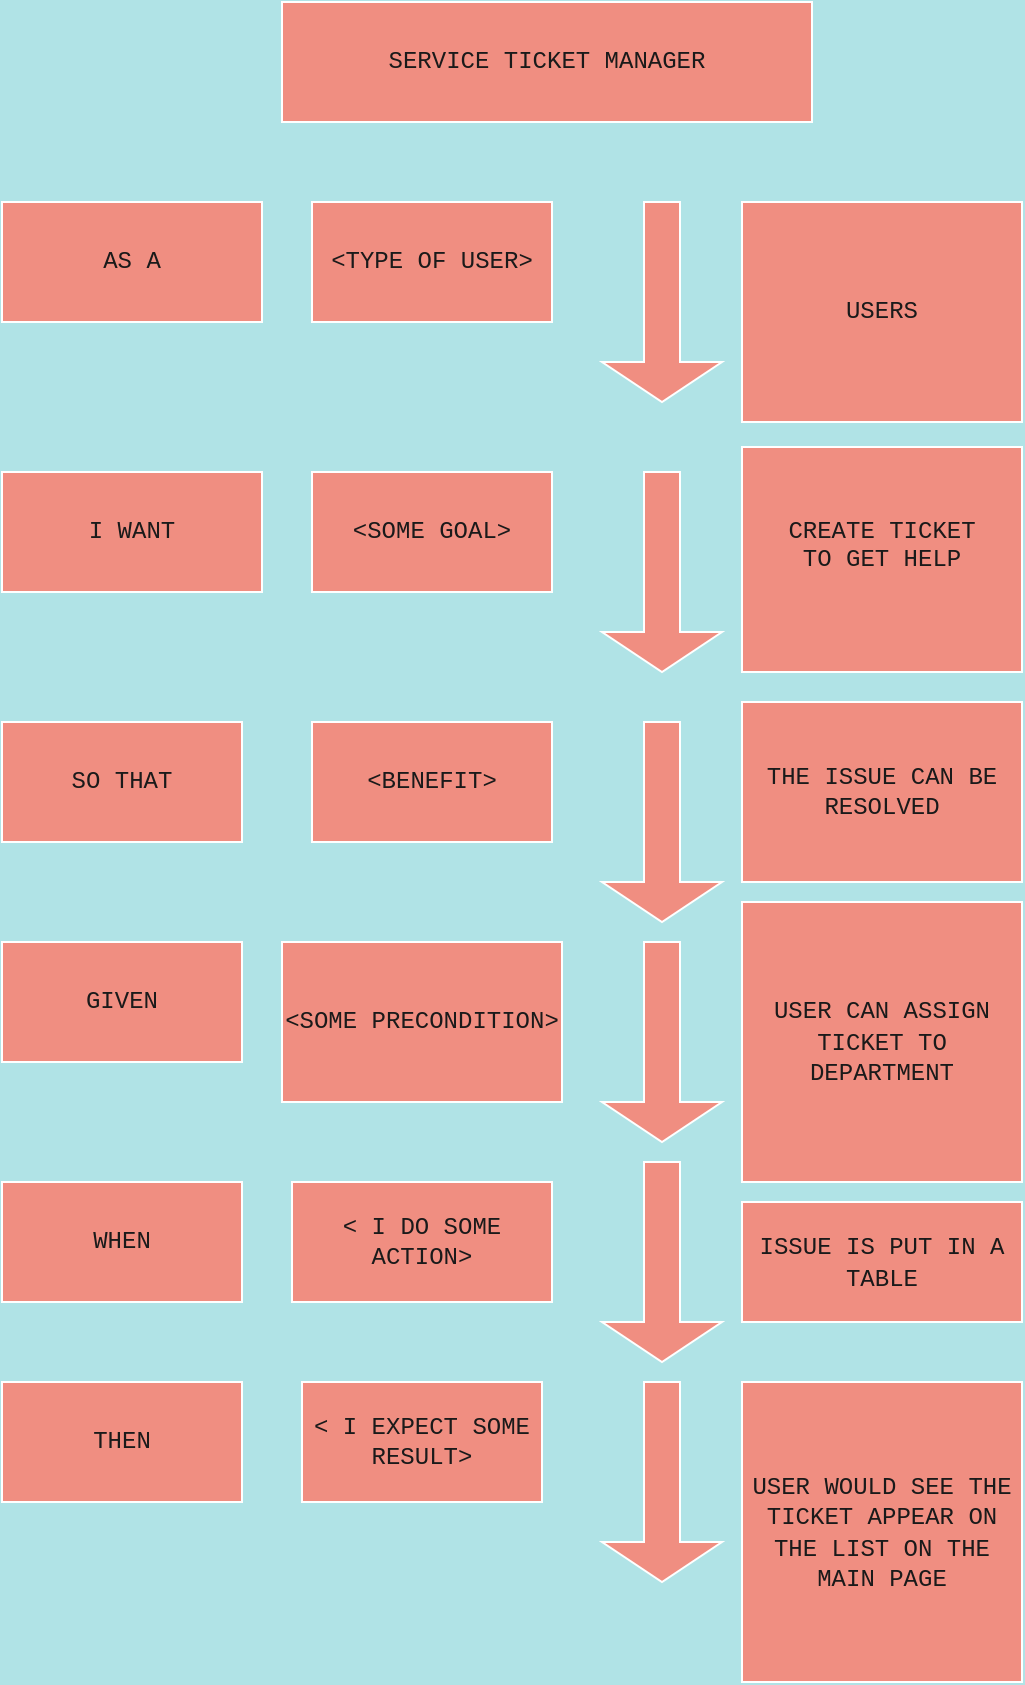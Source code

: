 <mxfile version="14.2.9" type="github">
  <diagram id="zMYpCoSei2aacMe3c_rN" name="Page-1">
    <mxGraphModel dx="701" dy="504" grid="1" gridSize="10" guides="1" tooltips="1" connect="1" arrows="1" fold="1" page="1" pageScale="1" pageWidth="850" pageHeight="1100" background="#B0E3E6" math="0" shadow="0">
      <root>
        <mxCell id="0" />
        <mxCell id="1" parent="0" />
        <mxCell id="tksjdtDxkMsfgXNRaNmm-1" value="AS A " style="rounded=0;whiteSpace=wrap;html=1;fillColor=#F08E81;strokeColor=#FFFFFF;fontColor=#1A1A1A;fontFamily=Courier New;" parent="1" vertex="1">
          <mxGeometry x="210" y="110" width="130" height="60" as="geometry" />
        </mxCell>
        <mxCell id="tksjdtDxkMsfgXNRaNmm-2" value="I WANT" style="rounded=0;whiteSpace=wrap;html=1;fillColor=#F08E81;strokeColor=#FFFFFF;fontColor=#1A1A1A;fontFamily=Courier New;" parent="1" vertex="1">
          <mxGeometry x="210" y="245" width="130" height="60" as="geometry" />
        </mxCell>
        <mxCell id="tksjdtDxkMsfgXNRaNmm-5" value="SO THAT" style="rounded=0;whiteSpace=wrap;html=1;fillColor=#F08E81;strokeColor=#FFFFFF;fontColor=#1A1A1A;fontFamily=Courier New;" parent="1" vertex="1">
          <mxGeometry x="210" y="370" width="120" height="60" as="geometry" />
        </mxCell>
        <mxCell id="tksjdtDxkMsfgXNRaNmm-7" value="&amp;lt;BENEFIT&amp;gt;" style="rounded=0;whiteSpace=wrap;html=1;fillColor=#F08E81;strokeColor=#FFFFFF;fontColor=#1A1A1A;fontFamily=Courier New;" parent="1" vertex="1">
          <mxGeometry x="365" y="370" width="120" height="60" as="geometry" />
        </mxCell>
        <mxCell id="tksjdtDxkMsfgXNRaNmm-13" value="" style="shape=singleArrow;direction=south;whiteSpace=wrap;html=1;fillColor=#F08E81;strokeColor=#FFFFFF;fontColor=#1A1A1A;fontFamily=Courier New;" parent="1" vertex="1">
          <mxGeometry x="510" y="590" width="60" height="100" as="geometry" />
        </mxCell>
        <mxCell id="tksjdtDxkMsfgXNRaNmm-19" value="&lt;div align=&quot;center&quot;&gt;&amp;lt;SOME PRECONDITION&amp;gt;&lt;/div&gt;" style="rounded=0;whiteSpace=wrap;html=1;sketch=0;strokeColor=#FFFFFF;fillColor=#F08E81;fontFamily=Courier New;fontColor=#1A1A1A;align=center;" parent="1" vertex="1">
          <mxGeometry x="350" y="480" width="140" height="80" as="geometry" />
        </mxCell>
        <mxCell id="tksjdtDxkMsfgXNRaNmm-20" value="&amp;lt;SOME GOAL&amp;gt;" style="rounded=0;whiteSpace=wrap;html=1;sketch=0;strokeColor=#FFFFFF;fillColor=#F08E81;fontFamily=Courier New;fontColor=#1A1A1A;" parent="1" vertex="1">
          <mxGeometry x="365" y="245" width="120" height="60" as="geometry" />
        </mxCell>
        <mxCell id="tksjdtDxkMsfgXNRaNmm-21" value="&amp;lt;TYPE OF USER&amp;gt;" style="rounded=0;whiteSpace=wrap;html=1;sketch=0;strokeColor=#FFFFFF;fillColor=#F08E81;fontFamily=Courier New;fontColor=#1A1A1A;" parent="1" vertex="1">
          <mxGeometry x="365" y="110" width="120" height="60" as="geometry" />
        </mxCell>
        <mxCell id="tksjdtDxkMsfgXNRaNmm-22" value="&amp;lt; I DO SOME ACTION&amp;gt;" style="rounded=0;whiteSpace=wrap;html=1;sketch=0;strokeColor=#FFFFFF;fillColor=#F08E81;fontFamily=Courier New;fontColor=#1A1A1A;" parent="1" vertex="1">
          <mxGeometry x="355" y="600" width="130" height="60" as="geometry" />
        </mxCell>
        <mxCell id="tksjdtDxkMsfgXNRaNmm-23" value="WHEN" style="rounded=0;whiteSpace=wrap;html=1;sketch=0;strokeColor=#FFFFFF;fillColor=#F08E81;fontFamily=Courier New;fontColor=#1A1A1A;" parent="1" vertex="1">
          <mxGeometry x="210" y="600" width="120" height="60" as="geometry" />
        </mxCell>
        <mxCell id="tksjdtDxkMsfgXNRaNmm-24" value="GIVEN" style="rounded=0;whiteSpace=wrap;html=1;sketch=0;strokeColor=#FFFFFF;fillColor=#F08E81;fontFamily=Courier New;fontColor=#1A1A1A;" parent="1" vertex="1">
          <mxGeometry x="210" y="480" width="120" height="60" as="geometry" />
        </mxCell>
        <mxCell id="tksjdtDxkMsfgXNRaNmm-25" value="&amp;lt; I EXPECT SOME RESULT&amp;gt;" style="rounded=0;whiteSpace=wrap;html=1;sketch=0;strokeColor=#FFFFFF;fillColor=#F08E81;fontFamily=Courier New;fontColor=#1A1A1A;" parent="1" vertex="1">
          <mxGeometry x="360" y="700" width="120" height="60" as="geometry" />
        </mxCell>
        <mxCell id="tksjdtDxkMsfgXNRaNmm-26" value="THEN" style="rounded=0;whiteSpace=wrap;html=1;sketch=0;strokeColor=#FFFFFF;fillColor=#F08E81;fontFamily=Courier New;fontColor=#1A1A1A;" parent="1" vertex="1">
          <mxGeometry x="210" y="700" width="120" height="60" as="geometry" />
        </mxCell>
        <mxCell id="tksjdtDxkMsfgXNRaNmm-27" value="USERS" style="rounded=0;whiteSpace=wrap;html=1;sketch=0;strokeColor=#FFFFFF;fillColor=#F08E81;fontFamily=Courier New;fontColor=#1A1A1A;" parent="1" vertex="1">
          <mxGeometry x="580" y="110" width="140" height="110" as="geometry" />
        </mxCell>
        <mxCell id="tksjdtDxkMsfgXNRaNmm-28" value="&lt;div&gt;CREATE TICKET&lt;/div&gt;&lt;div&gt;TO GET HELP &lt;br&gt;&lt;/div&gt;&lt;div&gt;&lt;br&gt;&lt;/div&gt;" style="rounded=0;whiteSpace=wrap;html=1;sketch=0;strokeColor=#FFFFFF;fillColor=#F08E81;fontFamily=Courier New;fontColor=#1A1A1A;" parent="1" vertex="1">
          <mxGeometry x="580" y="232.5" width="140" height="112.5" as="geometry" />
        </mxCell>
        <mxCell id="tksjdtDxkMsfgXNRaNmm-33" style="edgeStyle=orthogonalEdgeStyle;curved=0;rounded=1;sketch=0;orthogonalLoop=1;jettySize=auto;html=1;exitX=0.5;exitY=1;exitDx=0;exitDy=0;strokeColor=#182E3E;fontFamily=Courier New;fontColor=#1A1A1A;labelBackgroundColor=#B0E3E6;" parent="1" source="tksjdtDxkMsfgXNRaNmm-27" target="tksjdtDxkMsfgXNRaNmm-27" edge="1">
          <mxGeometry relative="1" as="geometry" />
        </mxCell>
        <mxCell id="tksjdtDxkMsfgXNRaNmm-39" value="" style="shape=singleArrow;direction=south;whiteSpace=wrap;html=1;fillColor=#F08E81;strokeColor=#FFFFFF;fontColor=#1A1A1A;fontFamily=Courier New;" parent="1" vertex="1">
          <mxGeometry x="510" y="480" width="60" height="100" as="geometry" />
        </mxCell>
        <mxCell id="tksjdtDxkMsfgXNRaNmm-40" value="" style="shape=singleArrow;direction=south;whiteSpace=wrap;html=1;fillColor=#F08E81;strokeColor=#FFFFFF;fontColor=#1A1A1A;fontFamily=Courier New;" parent="1" vertex="1">
          <mxGeometry x="510" y="110" width="60" height="100" as="geometry" />
        </mxCell>
        <mxCell id="tksjdtDxkMsfgXNRaNmm-41" value="" style="shape=singleArrow;direction=south;whiteSpace=wrap;html=1;fillColor=#F08E81;strokeColor=#FFFFFF;fontColor=#1A1A1A;fontFamily=Courier New;" parent="1" vertex="1">
          <mxGeometry x="510" y="245" width="60" height="100" as="geometry" />
        </mxCell>
        <mxCell id="tksjdtDxkMsfgXNRaNmm-42" value="" style="shape=singleArrow;direction=south;whiteSpace=wrap;html=1;fillColor=#F08E81;strokeColor=#FFFFFF;fontColor=#1A1A1A;fontFamily=Courier New;" parent="1" vertex="1">
          <mxGeometry x="510" y="370" width="60" height="100" as="geometry" />
        </mxCell>
        <mxCell id="tksjdtDxkMsfgXNRaNmm-52" value="SERVICE TICKET MANAGER" style="rounded=0;whiteSpace=wrap;html=1;sketch=0;strokeColor=#FFFFFF;fillColor=#F08E81;fontFamily=Courier New;fontColor=#1A1A1A;" parent="1" vertex="1">
          <mxGeometry x="350" y="10" width="265" height="60" as="geometry" />
        </mxCell>
        <mxCell id="tksjdtDxkMsfgXNRaNmm-59" value="THE ISSUE CAN BE RESOLVED" style="rounded=0;whiteSpace=wrap;html=1;sketch=0;strokeColor=#FFFFFF;fillColor=#F08E81;fontFamily=Courier New;fontColor=#1A1A1A;" parent="1" vertex="1">
          <mxGeometry x="580" y="360" width="140" height="90" as="geometry" />
        </mxCell>
        <mxCell id="tksjdtDxkMsfgXNRaNmm-71" value="" style="shape=singleArrow;direction=south;whiteSpace=wrap;html=1;fillColor=#F08E81;strokeColor=#FFFFFF;fontColor=#1A1A1A;fontFamily=Courier New;" parent="1" vertex="1">
          <mxGeometry x="510" y="700" width="60" height="100" as="geometry" />
        </mxCell>
        <mxCell id="tksjdtDxkMsfgXNRaNmm-73" value="&lt;font face=&quot;Courier New&quot;&gt;USER CAN ASSIGN TICKET TO DEPARTMENT&lt;/font&gt;" style="rounded=0;whiteSpace=wrap;html=1;sketch=0;strokeColor=#FFFFFF;fillColor=#F08E81;fontColor=#1A1A1A;" parent="1" vertex="1">
          <mxGeometry x="580" y="460" width="140" height="140" as="geometry" />
        </mxCell>
        <mxCell id="tksjdtDxkMsfgXNRaNmm-75" value="&lt;font face=&quot;Courier New&quot;&gt;ISSUE IS PUT IN A TABLE &lt;br&gt;&lt;/font&gt;" style="rounded=0;whiteSpace=wrap;html=1;sketch=0;strokeColor=#FFFFFF;fillColor=#F08E81;fontColor=#1A1A1A;" parent="1" vertex="1">
          <mxGeometry x="580" y="610" width="140" height="60" as="geometry" />
        </mxCell>
        <mxCell id="tksjdtDxkMsfgXNRaNmm-76" value="&lt;font face=&quot;Courier New&quot;&gt;USER WOULD SEE THE TICKET APPEAR ON THE LIST ON THE MAIN PAGE &lt;/font&gt;" style="rounded=0;whiteSpace=wrap;html=1;sketch=0;strokeColor=#FFFFFF;fillColor=#F08E81;fontColor=#1A1A1A;" parent="1" vertex="1">
          <mxGeometry x="580" y="700" width="140" height="150" as="geometry" />
        </mxCell>
      </root>
    </mxGraphModel>
  </diagram>
</mxfile>
